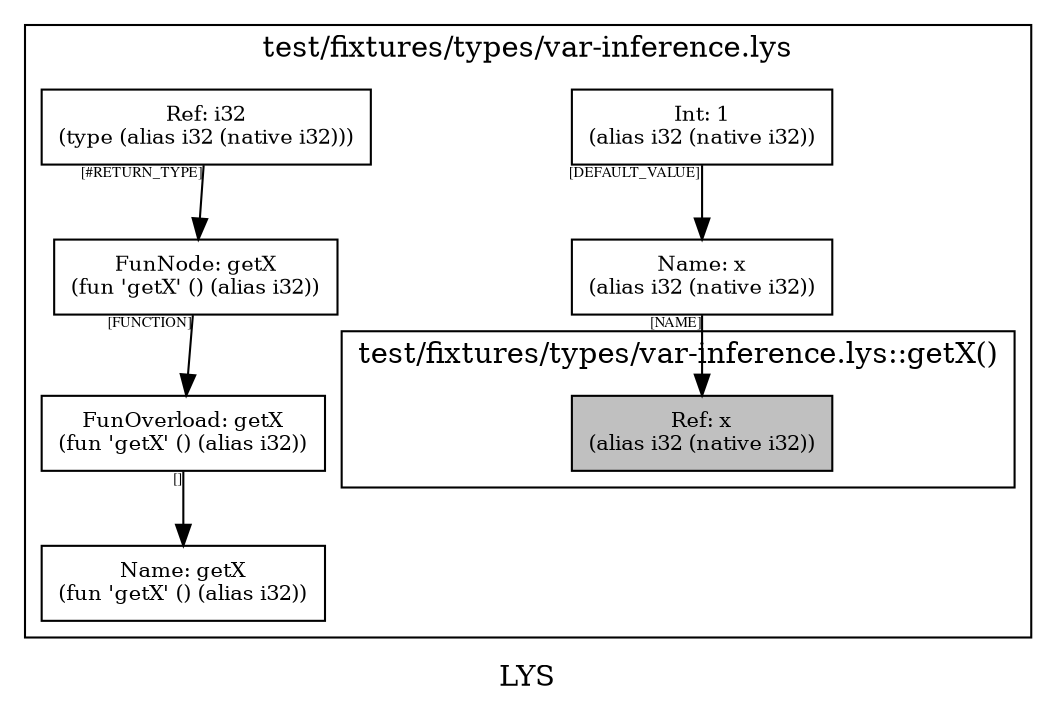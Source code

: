 digraph LYS {
  node [shape=box,fontsize=10];
  subgraph "cluster_test/fixtures/types/var-inference.lys" {
    1 [label="Name: x\n(alias i32 (native i32))", fillcolor=grey];
    2 [label="Int: 1\n(alias i32 (native i32))", fillcolor=grey];
    3 [label="FunOverload: getX\n(fun 'getX' () (alias i32))", fillcolor=grey];
    4 [label="FunNode: getX\n(fun 'getX' () (alias i32))", fillcolor=grey];
    5 [label="Ref: i32\n(type (alias i32 (native i32)))", fillcolor=grey];
    6 [label="Name: getX\n(fun 'getX' () (alias i32))", fillcolor=grey];
    subgraph "cluster_test/fixtures/types/var-inference.lys_0" { rankdir=TB;
      node [style=filled, fillcolor=grey];
      7 [label="Ref: x\n(alias i32 (native i32))", fillcolor=grey];
      label="test/fixtures/types/var-inference.lys::getX()";
    }
    label="test/fixtures/types/var-inference.lys";
  }
  1 -> 7[taillabel="[NAME]" fontsize=7 fontname="times" color="black" ];
  2 -> 1[taillabel="[DEFAULT_VALUE]" fontsize=7 fontname="times" color="black" ];
  3 -> 6[taillabel="[]" fontsize=7 fontname="times" color="black" ];
  4 -> 3[taillabel="[FUNCTION]" fontsize=7 fontname="times" color="black" ];
  5 -> 4[taillabel="[#RETURN_TYPE]" fontsize=7 fontname="times" color="black" ];
  label="LYS";
}
